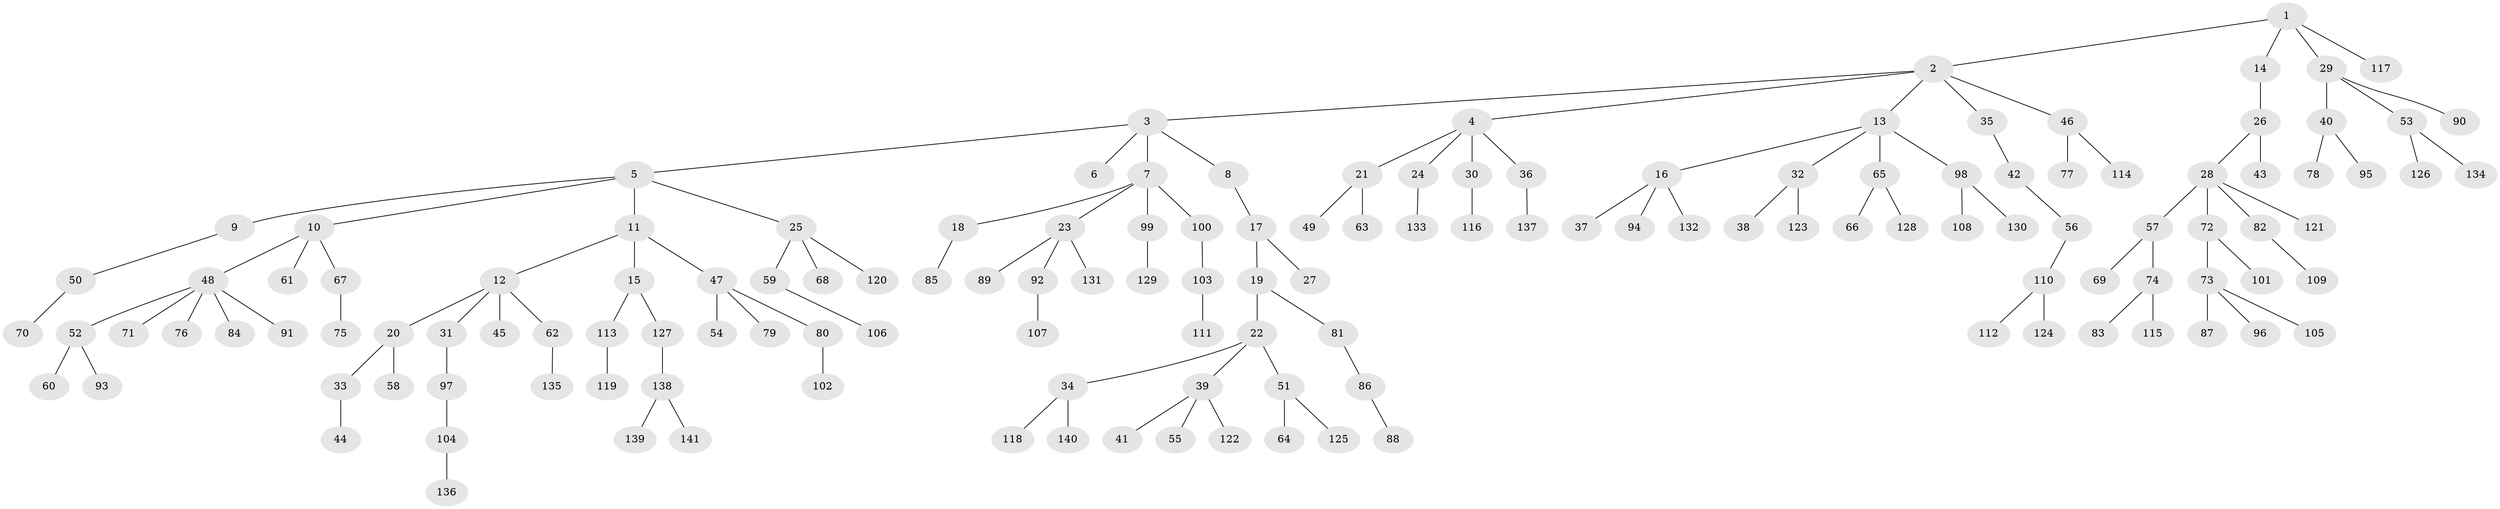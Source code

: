 // Generated by graph-tools (version 1.1) at 2025/15/03/09/25 04:15:37]
// undirected, 141 vertices, 140 edges
graph export_dot {
graph [start="1"]
  node [color=gray90,style=filled];
  1;
  2;
  3;
  4;
  5;
  6;
  7;
  8;
  9;
  10;
  11;
  12;
  13;
  14;
  15;
  16;
  17;
  18;
  19;
  20;
  21;
  22;
  23;
  24;
  25;
  26;
  27;
  28;
  29;
  30;
  31;
  32;
  33;
  34;
  35;
  36;
  37;
  38;
  39;
  40;
  41;
  42;
  43;
  44;
  45;
  46;
  47;
  48;
  49;
  50;
  51;
  52;
  53;
  54;
  55;
  56;
  57;
  58;
  59;
  60;
  61;
  62;
  63;
  64;
  65;
  66;
  67;
  68;
  69;
  70;
  71;
  72;
  73;
  74;
  75;
  76;
  77;
  78;
  79;
  80;
  81;
  82;
  83;
  84;
  85;
  86;
  87;
  88;
  89;
  90;
  91;
  92;
  93;
  94;
  95;
  96;
  97;
  98;
  99;
  100;
  101;
  102;
  103;
  104;
  105;
  106;
  107;
  108;
  109;
  110;
  111;
  112;
  113;
  114;
  115;
  116;
  117;
  118;
  119;
  120;
  121;
  122;
  123;
  124;
  125;
  126;
  127;
  128;
  129;
  130;
  131;
  132;
  133;
  134;
  135;
  136;
  137;
  138;
  139;
  140;
  141;
  1 -- 2;
  1 -- 14;
  1 -- 29;
  1 -- 117;
  2 -- 3;
  2 -- 4;
  2 -- 13;
  2 -- 35;
  2 -- 46;
  3 -- 5;
  3 -- 6;
  3 -- 7;
  3 -- 8;
  4 -- 21;
  4 -- 24;
  4 -- 30;
  4 -- 36;
  5 -- 9;
  5 -- 10;
  5 -- 11;
  5 -- 25;
  7 -- 18;
  7 -- 23;
  7 -- 99;
  7 -- 100;
  8 -- 17;
  9 -- 50;
  10 -- 48;
  10 -- 61;
  10 -- 67;
  11 -- 12;
  11 -- 15;
  11 -- 47;
  12 -- 20;
  12 -- 31;
  12 -- 45;
  12 -- 62;
  13 -- 16;
  13 -- 32;
  13 -- 65;
  13 -- 98;
  14 -- 26;
  15 -- 113;
  15 -- 127;
  16 -- 37;
  16 -- 94;
  16 -- 132;
  17 -- 19;
  17 -- 27;
  18 -- 85;
  19 -- 22;
  19 -- 81;
  20 -- 33;
  20 -- 58;
  21 -- 49;
  21 -- 63;
  22 -- 34;
  22 -- 39;
  22 -- 51;
  23 -- 89;
  23 -- 92;
  23 -- 131;
  24 -- 133;
  25 -- 59;
  25 -- 68;
  25 -- 120;
  26 -- 28;
  26 -- 43;
  28 -- 57;
  28 -- 72;
  28 -- 82;
  28 -- 121;
  29 -- 40;
  29 -- 53;
  29 -- 90;
  30 -- 116;
  31 -- 97;
  32 -- 38;
  32 -- 123;
  33 -- 44;
  34 -- 118;
  34 -- 140;
  35 -- 42;
  36 -- 137;
  39 -- 41;
  39 -- 55;
  39 -- 122;
  40 -- 78;
  40 -- 95;
  42 -- 56;
  46 -- 77;
  46 -- 114;
  47 -- 54;
  47 -- 79;
  47 -- 80;
  48 -- 52;
  48 -- 71;
  48 -- 76;
  48 -- 84;
  48 -- 91;
  50 -- 70;
  51 -- 64;
  51 -- 125;
  52 -- 60;
  52 -- 93;
  53 -- 126;
  53 -- 134;
  56 -- 110;
  57 -- 69;
  57 -- 74;
  59 -- 106;
  62 -- 135;
  65 -- 66;
  65 -- 128;
  67 -- 75;
  72 -- 73;
  72 -- 101;
  73 -- 87;
  73 -- 96;
  73 -- 105;
  74 -- 83;
  74 -- 115;
  80 -- 102;
  81 -- 86;
  82 -- 109;
  86 -- 88;
  92 -- 107;
  97 -- 104;
  98 -- 108;
  98 -- 130;
  99 -- 129;
  100 -- 103;
  103 -- 111;
  104 -- 136;
  110 -- 112;
  110 -- 124;
  113 -- 119;
  127 -- 138;
  138 -- 139;
  138 -- 141;
}
